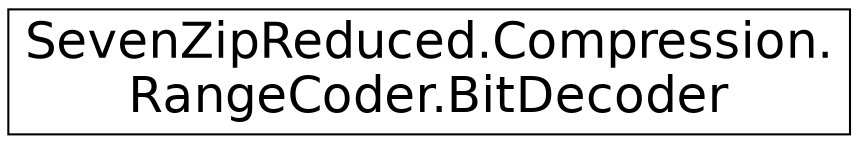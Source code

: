 digraph "Graphical Class Hierarchy"
{
  edge [fontname="Helvetica",fontsize="24",labelfontname="Helvetica",labelfontsize="24"];
  node [fontname="Helvetica",fontsize="24",shape=record];
  rankdir="LR";
  Node1 [label="SevenZipReduced.Compression.\lRangeCoder.BitDecoder",height=0.2,width=0.4,color="black", fillcolor="white", style="filled",URL="$struct_seven_zip_reduced_1_1_compression_1_1_range_coder_1_1_bit_decoder.html"];
}
